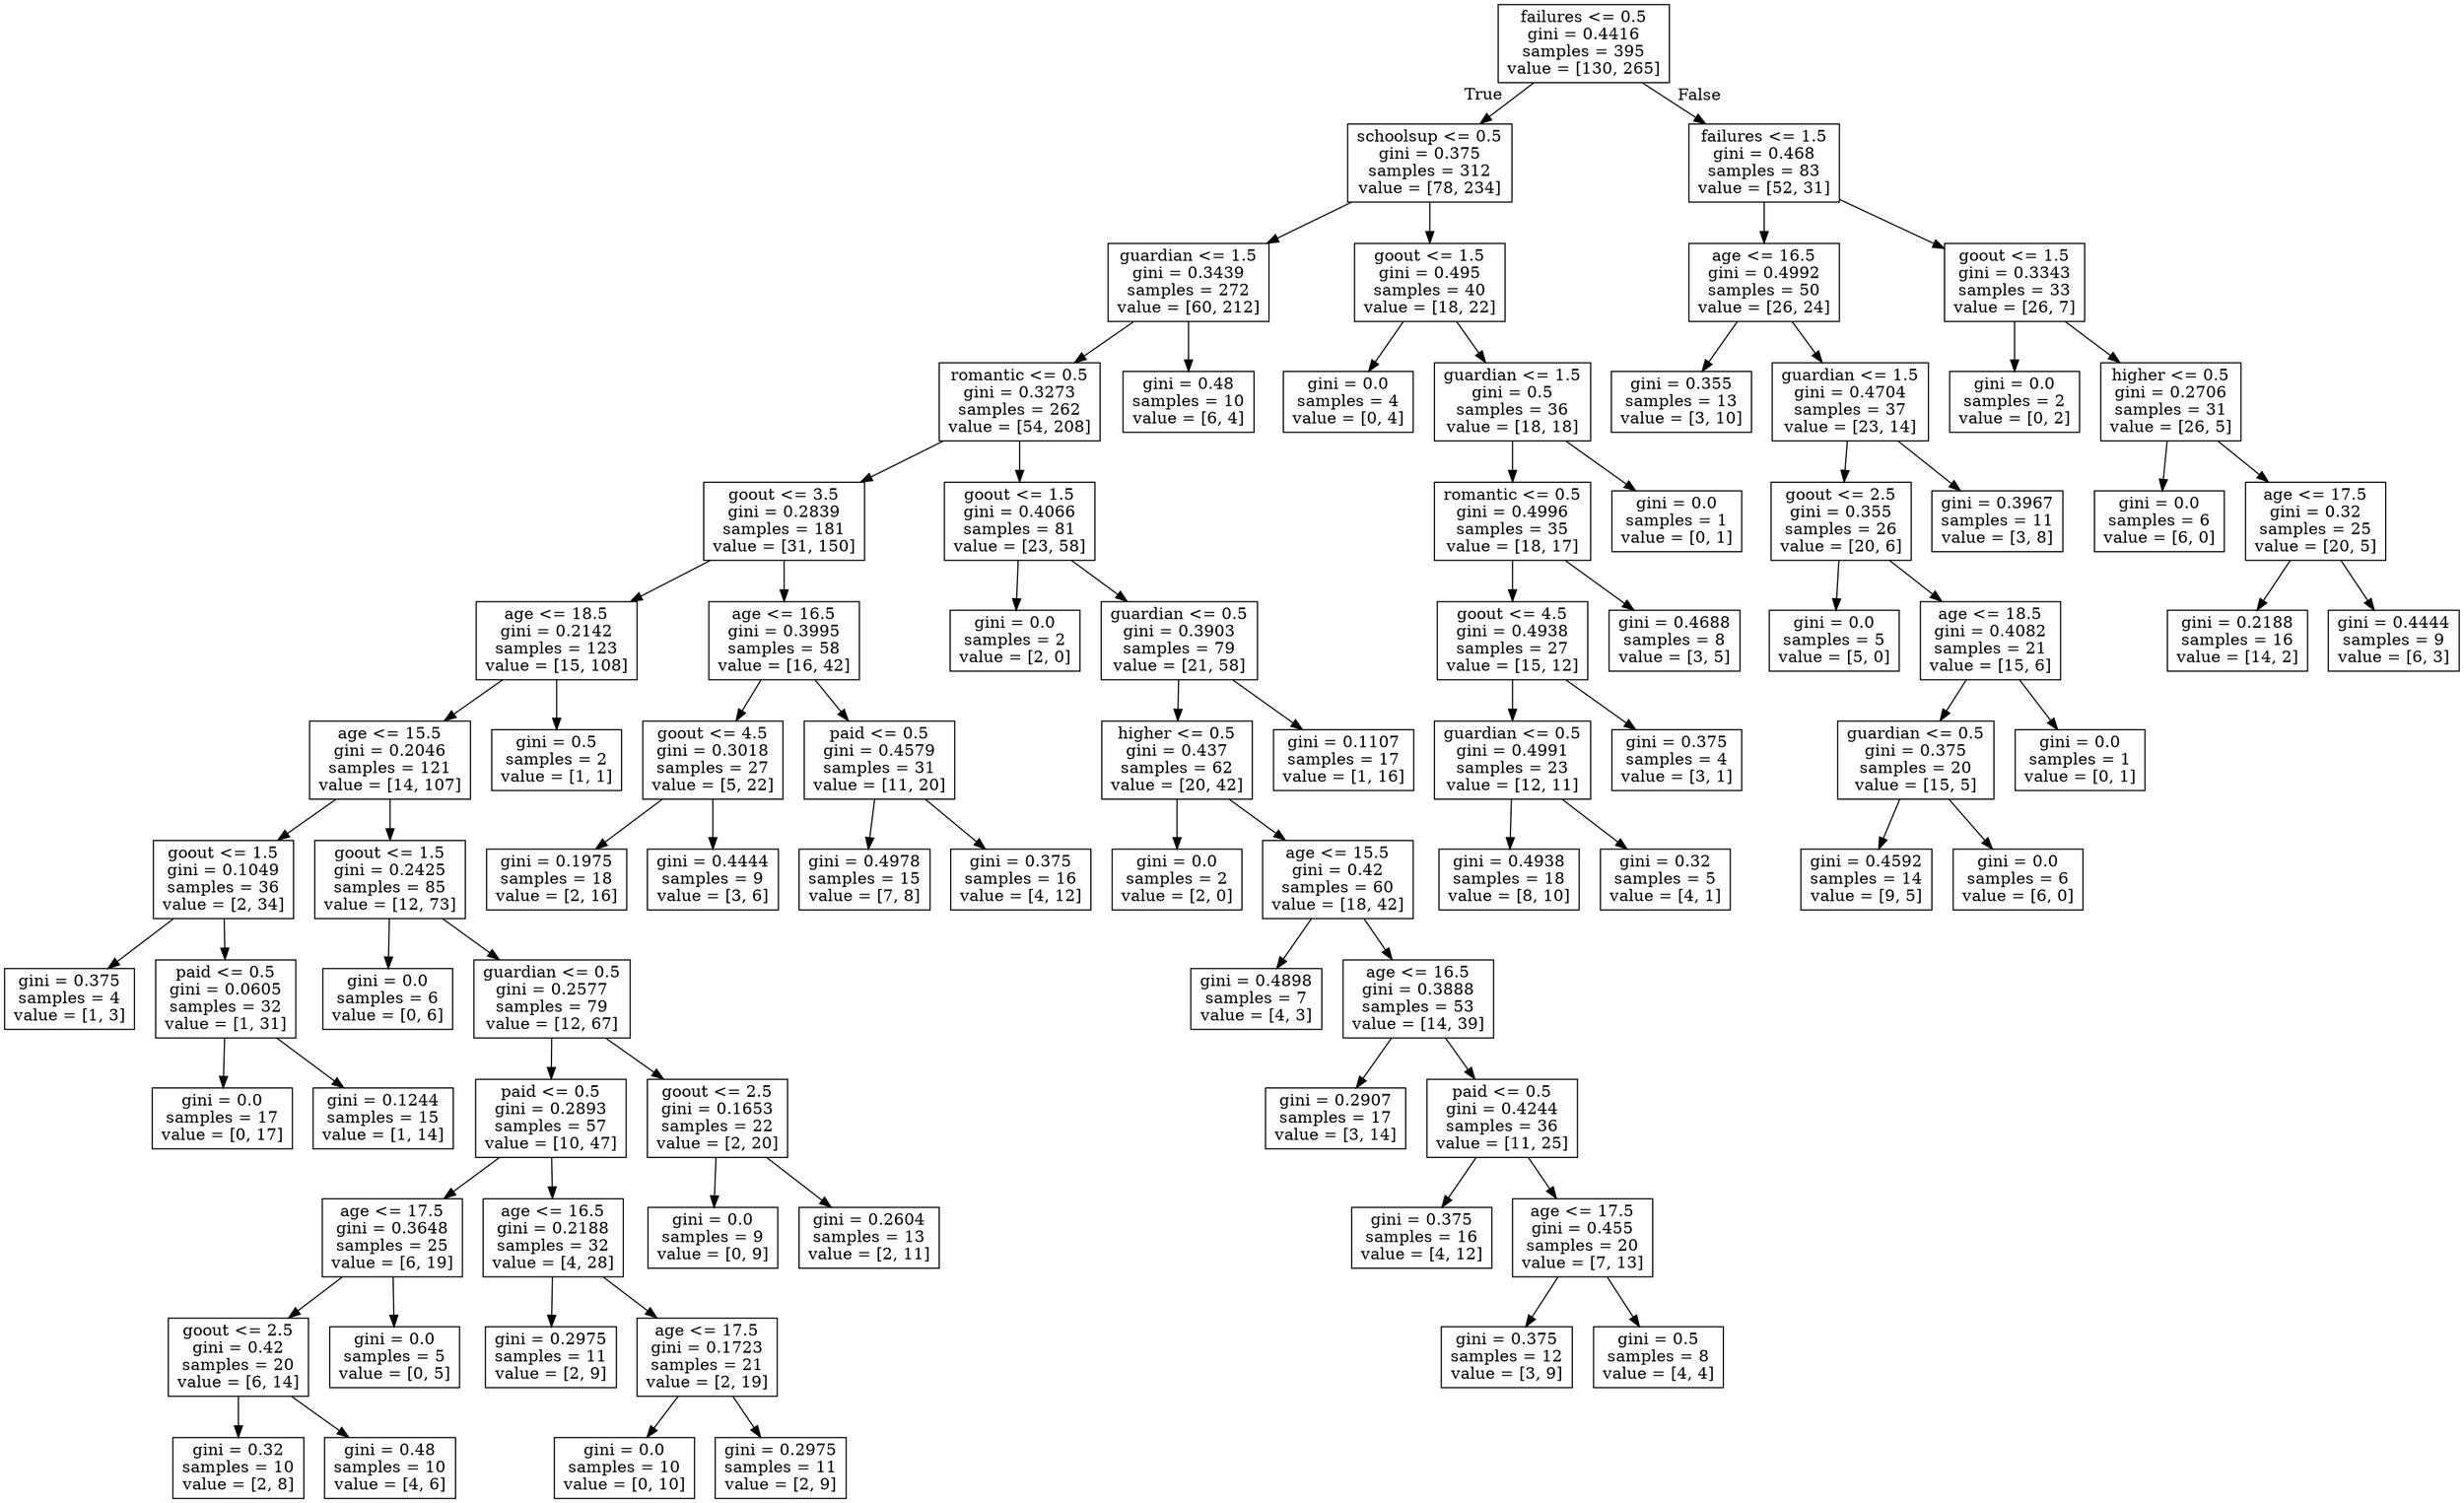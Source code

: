 digraph Tree {
node [shape=box] ;
0 [label="failures <= 0.5\ngini = 0.4416\nsamples = 395\nvalue = [130, 265]"] ;
1 [label="schoolsup <= 0.5\ngini = 0.375\nsamples = 312\nvalue = [78, 234]"] ;
0 -> 1 [labeldistance=2.5, labelangle=45, headlabel="True"] ;
2 [label="guardian <= 1.5\ngini = 0.3439\nsamples = 272\nvalue = [60, 212]"] ;
1 -> 2 ;
3 [label="romantic <= 0.5\ngini = 0.3273\nsamples = 262\nvalue = [54, 208]"] ;
2 -> 3 ;
4 [label="goout <= 3.5\ngini = 0.2839\nsamples = 181\nvalue = [31, 150]"] ;
3 -> 4 ;
5 [label="age <= 18.5\ngini = 0.2142\nsamples = 123\nvalue = [15, 108]"] ;
4 -> 5 ;
6 [label="age <= 15.5\ngini = 0.2046\nsamples = 121\nvalue = [14, 107]"] ;
5 -> 6 ;
7 [label="goout <= 1.5\ngini = 0.1049\nsamples = 36\nvalue = [2, 34]"] ;
6 -> 7 ;
8 [label="gini = 0.375\nsamples = 4\nvalue = [1, 3]"] ;
7 -> 8 ;
9 [label="paid <= 0.5\ngini = 0.0605\nsamples = 32\nvalue = [1, 31]"] ;
7 -> 9 ;
10 [label="gini = 0.0\nsamples = 17\nvalue = [0, 17]"] ;
9 -> 10 ;
11 [label="gini = 0.1244\nsamples = 15\nvalue = [1, 14]"] ;
9 -> 11 ;
12 [label="goout <= 1.5\ngini = 0.2425\nsamples = 85\nvalue = [12, 73]"] ;
6 -> 12 ;
13 [label="gini = 0.0\nsamples = 6\nvalue = [0, 6]"] ;
12 -> 13 ;
14 [label="guardian <= 0.5\ngini = 0.2577\nsamples = 79\nvalue = [12, 67]"] ;
12 -> 14 ;
15 [label="paid <= 0.5\ngini = 0.2893\nsamples = 57\nvalue = [10, 47]"] ;
14 -> 15 ;
16 [label="age <= 17.5\ngini = 0.3648\nsamples = 25\nvalue = [6, 19]"] ;
15 -> 16 ;
17 [label="goout <= 2.5\ngini = 0.42\nsamples = 20\nvalue = [6, 14]"] ;
16 -> 17 ;
18 [label="gini = 0.32\nsamples = 10\nvalue = [2, 8]"] ;
17 -> 18 ;
19 [label="gini = 0.48\nsamples = 10\nvalue = [4, 6]"] ;
17 -> 19 ;
20 [label="gini = 0.0\nsamples = 5\nvalue = [0, 5]"] ;
16 -> 20 ;
21 [label="age <= 16.5\ngini = 0.2188\nsamples = 32\nvalue = [4, 28]"] ;
15 -> 21 ;
22 [label="gini = 0.2975\nsamples = 11\nvalue = [2, 9]"] ;
21 -> 22 ;
23 [label="age <= 17.5\ngini = 0.1723\nsamples = 21\nvalue = [2, 19]"] ;
21 -> 23 ;
24 [label="gini = 0.0\nsamples = 10\nvalue = [0, 10]"] ;
23 -> 24 ;
25 [label="gini = 0.2975\nsamples = 11\nvalue = [2, 9]"] ;
23 -> 25 ;
26 [label="goout <= 2.5\ngini = 0.1653\nsamples = 22\nvalue = [2, 20]"] ;
14 -> 26 ;
27 [label="gini = 0.0\nsamples = 9\nvalue = [0, 9]"] ;
26 -> 27 ;
28 [label="gini = 0.2604\nsamples = 13\nvalue = [2, 11]"] ;
26 -> 28 ;
29 [label="gini = 0.5\nsamples = 2\nvalue = [1, 1]"] ;
5 -> 29 ;
30 [label="age <= 16.5\ngini = 0.3995\nsamples = 58\nvalue = [16, 42]"] ;
4 -> 30 ;
31 [label="goout <= 4.5\ngini = 0.3018\nsamples = 27\nvalue = [5, 22]"] ;
30 -> 31 ;
32 [label="gini = 0.1975\nsamples = 18\nvalue = [2, 16]"] ;
31 -> 32 ;
33 [label="gini = 0.4444\nsamples = 9\nvalue = [3, 6]"] ;
31 -> 33 ;
34 [label="paid <= 0.5\ngini = 0.4579\nsamples = 31\nvalue = [11, 20]"] ;
30 -> 34 ;
35 [label="gini = 0.4978\nsamples = 15\nvalue = [7, 8]"] ;
34 -> 35 ;
36 [label="gini = 0.375\nsamples = 16\nvalue = [4, 12]"] ;
34 -> 36 ;
37 [label="goout <= 1.5\ngini = 0.4066\nsamples = 81\nvalue = [23, 58]"] ;
3 -> 37 ;
38 [label="gini = 0.0\nsamples = 2\nvalue = [2, 0]"] ;
37 -> 38 ;
39 [label="guardian <= 0.5\ngini = 0.3903\nsamples = 79\nvalue = [21, 58]"] ;
37 -> 39 ;
40 [label="higher <= 0.5\ngini = 0.437\nsamples = 62\nvalue = [20, 42]"] ;
39 -> 40 ;
41 [label="gini = 0.0\nsamples = 2\nvalue = [2, 0]"] ;
40 -> 41 ;
42 [label="age <= 15.5\ngini = 0.42\nsamples = 60\nvalue = [18, 42]"] ;
40 -> 42 ;
43 [label="gini = 0.4898\nsamples = 7\nvalue = [4, 3]"] ;
42 -> 43 ;
44 [label="age <= 16.5\ngini = 0.3888\nsamples = 53\nvalue = [14, 39]"] ;
42 -> 44 ;
45 [label="gini = 0.2907\nsamples = 17\nvalue = [3, 14]"] ;
44 -> 45 ;
46 [label="paid <= 0.5\ngini = 0.4244\nsamples = 36\nvalue = [11, 25]"] ;
44 -> 46 ;
47 [label="gini = 0.375\nsamples = 16\nvalue = [4, 12]"] ;
46 -> 47 ;
48 [label="age <= 17.5\ngini = 0.455\nsamples = 20\nvalue = [7, 13]"] ;
46 -> 48 ;
49 [label="gini = 0.375\nsamples = 12\nvalue = [3, 9]"] ;
48 -> 49 ;
50 [label="gini = 0.5\nsamples = 8\nvalue = [4, 4]"] ;
48 -> 50 ;
51 [label="gini = 0.1107\nsamples = 17\nvalue = [1, 16]"] ;
39 -> 51 ;
52 [label="gini = 0.48\nsamples = 10\nvalue = [6, 4]"] ;
2 -> 52 ;
53 [label="goout <= 1.5\ngini = 0.495\nsamples = 40\nvalue = [18, 22]"] ;
1 -> 53 ;
54 [label="gini = 0.0\nsamples = 4\nvalue = [0, 4]"] ;
53 -> 54 ;
55 [label="guardian <= 1.5\ngini = 0.5\nsamples = 36\nvalue = [18, 18]"] ;
53 -> 55 ;
56 [label="romantic <= 0.5\ngini = 0.4996\nsamples = 35\nvalue = [18, 17]"] ;
55 -> 56 ;
57 [label="goout <= 4.5\ngini = 0.4938\nsamples = 27\nvalue = [15, 12]"] ;
56 -> 57 ;
58 [label="guardian <= 0.5\ngini = 0.4991\nsamples = 23\nvalue = [12, 11]"] ;
57 -> 58 ;
59 [label="gini = 0.4938\nsamples = 18\nvalue = [8, 10]"] ;
58 -> 59 ;
60 [label="gini = 0.32\nsamples = 5\nvalue = [4, 1]"] ;
58 -> 60 ;
61 [label="gini = 0.375\nsamples = 4\nvalue = [3, 1]"] ;
57 -> 61 ;
62 [label="gini = 0.4688\nsamples = 8\nvalue = [3, 5]"] ;
56 -> 62 ;
63 [label="gini = 0.0\nsamples = 1\nvalue = [0, 1]"] ;
55 -> 63 ;
64 [label="failures <= 1.5\ngini = 0.468\nsamples = 83\nvalue = [52, 31]"] ;
0 -> 64 [labeldistance=2.5, labelangle=-45, headlabel="False"] ;
65 [label="age <= 16.5\ngini = 0.4992\nsamples = 50\nvalue = [26, 24]"] ;
64 -> 65 ;
66 [label="gini = 0.355\nsamples = 13\nvalue = [3, 10]"] ;
65 -> 66 ;
67 [label="guardian <= 1.5\ngini = 0.4704\nsamples = 37\nvalue = [23, 14]"] ;
65 -> 67 ;
68 [label="goout <= 2.5\ngini = 0.355\nsamples = 26\nvalue = [20, 6]"] ;
67 -> 68 ;
69 [label="gini = 0.0\nsamples = 5\nvalue = [5, 0]"] ;
68 -> 69 ;
70 [label="age <= 18.5\ngini = 0.4082\nsamples = 21\nvalue = [15, 6]"] ;
68 -> 70 ;
71 [label="guardian <= 0.5\ngini = 0.375\nsamples = 20\nvalue = [15, 5]"] ;
70 -> 71 ;
72 [label="gini = 0.4592\nsamples = 14\nvalue = [9, 5]"] ;
71 -> 72 ;
73 [label="gini = 0.0\nsamples = 6\nvalue = [6, 0]"] ;
71 -> 73 ;
74 [label="gini = 0.0\nsamples = 1\nvalue = [0, 1]"] ;
70 -> 74 ;
75 [label="gini = 0.3967\nsamples = 11\nvalue = [3, 8]"] ;
67 -> 75 ;
76 [label="goout <= 1.5\ngini = 0.3343\nsamples = 33\nvalue = [26, 7]"] ;
64 -> 76 ;
77 [label="gini = 0.0\nsamples = 2\nvalue = [0, 2]"] ;
76 -> 77 ;
78 [label="higher <= 0.5\ngini = 0.2706\nsamples = 31\nvalue = [26, 5]"] ;
76 -> 78 ;
79 [label="gini = 0.0\nsamples = 6\nvalue = [6, 0]"] ;
78 -> 79 ;
80 [label="age <= 17.5\ngini = 0.32\nsamples = 25\nvalue = [20, 5]"] ;
78 -> 80 ;
81 [label="gini = 0.2188\nsamples = 16\nvalue = [14, 2]"] ;
80 -> 81 ;
82 [label="gini = 0.4444\nsamples = 9\nvalue = [6, 3]"] ;
80 -> 82 ;
}